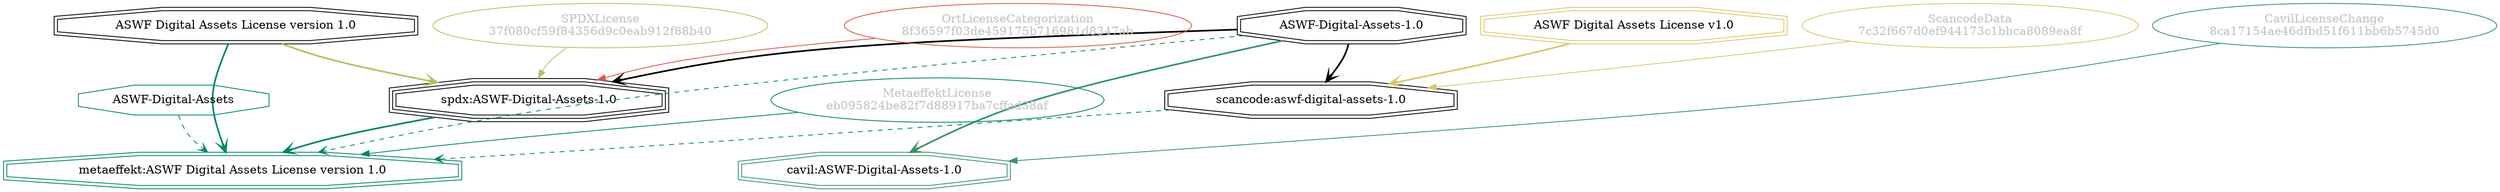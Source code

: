 strict digraph {
    node [shape=box];
    graph [splines=curved];
    204 [label="SPDXLicense\n37f080cf59f84356d9c0eab912f88b40"
        ,fontcolor=gray
        ,color="#b8bf62"
        ,fillcolor="beige;1"
        ,shape=ellipse];
    205 [label="spdx:ASWF-Digital-Assets-1.0"
        ,shape=tripleoctagon];
    206 [label="ASWF-Digital-Assets-1.0"
        ,shape=doubleoctagon];
    207 [label="ASWF Digital Assets License version 1.0"
        ,shape=doubleoctagon];
    12180 [label="ScancodeData\n7c32f667d0ef944173c1bbca8089ea8f"
          ,fontcolor=gray
          ,color="#dac767"
          ,fillcolor="beige;1"
          ,shape=ellipse];
    12181 [label="scancode:aswf-digital-assets-1.0"
          ,shape=doubleoctagon];
    12182 [label="ASWF Digital Assets License v1.0"
          ,color="#dac767"
          ,shape=doubleoctagon];
    28593 [label="OrtLicenseCategorization\n8f36597f03de459175b716981d8347ab"
          ,fontcolor=gray
          ,color="#dc574a"
          ,fillcolor="beige;1"
          ,shape=ellipse];
    36515 [label="CavilLicenseChange\n8ca17154ae46dfbd51f611bb6b5745d0"
          ,fontcolor=gray
          ,color="#379469"
          ,fillcolor="beige;1"
          ,shape=ellipse];
    36516 [label="cavil:ASWF-Digital-Assets-1.0"
          ,color="#379469"
          ,shape=doubleoctagon];
    38453 [label="MetaeffektLicense\neb095824be82f7d88917ba7cffad38af"
          ,fontcolor=gray
          ,color="#00876c"
          ,fillcolor="beige;1"
          ,shape=ellipse];
    38454 [label="metaeffekt:ASWF Digital Assets License version 1.0"
          ,color="#00876c"
          ,shape=doubleoctagon];
    38455 [label="ASWF-Digital-Assets"
          ,color="#00876c"
          ,shape=octagon];
    204 -> 205 [weight=0.5
               ,color="#b8bf62"];
    205 -> 38454 [style=bold
                 ,arrowhead=vee
                 ,weight=0.7
                 ,color="#00876c"];
    206 -> 205 [style=bold
               ,arrowhead=vee
               ,weight=0.7];
    206 -> 12181 [style=bold
                 ,arrowhead=vee
                 ,weight=0.7];
    206 -> 36516 [style=bold
                 ,arrowhead=vee
                 ,weight=0.7
                 ,color="#379469"];
    206 -> 36516 [style=bold
                 ,arrowhead=vee
                 ,weight=0.7
                 ,color="#379469"];
    206 -> 38454 [style=dashed
                 ,arrowhead=vee
                 ,weight=0.5
                 ,color="#00876c"];
    207 -> 205 [style=bold
               ,arrowhead=vee
               ,weight=0.7
               ,color="#b8bf62"];
    207 -> 38454 [style=bold
                 ,arrowhead=vee
                 ,weight=0.7
                 ,color="#00876c"];
    207 -> 38454 [style=bold
                 ,arrowhead=vee
                 ,weight=0.7
                 ,color="#00876c"];
    12180 -> 12181 [weight=0.5
                   ,color="#dac767"];
    12181 -> 38454 [style=dashed
                   ,arrowhead=vee
                   ,weight=0.5
                   ,color="#00876c"];
    12182 -> 12181 [style=bold
                   ,arrowhead=vee
                   ,weight=0.7
                   ,color="#dac767"];
    28593 -> 205 [weight=0.5
                 ,color="#dc574a"];
    36515 -> 36516 [weight=0.5
                   ,color="#379469"];
    38453 -> 38454 [weight=0.5
                   ,color="#00876c"];
    38455 -> 38454 [style=dashed
                   ,arrowhead=vee
                   ,weight=0.5
                   ,color="#00876c"];
}
